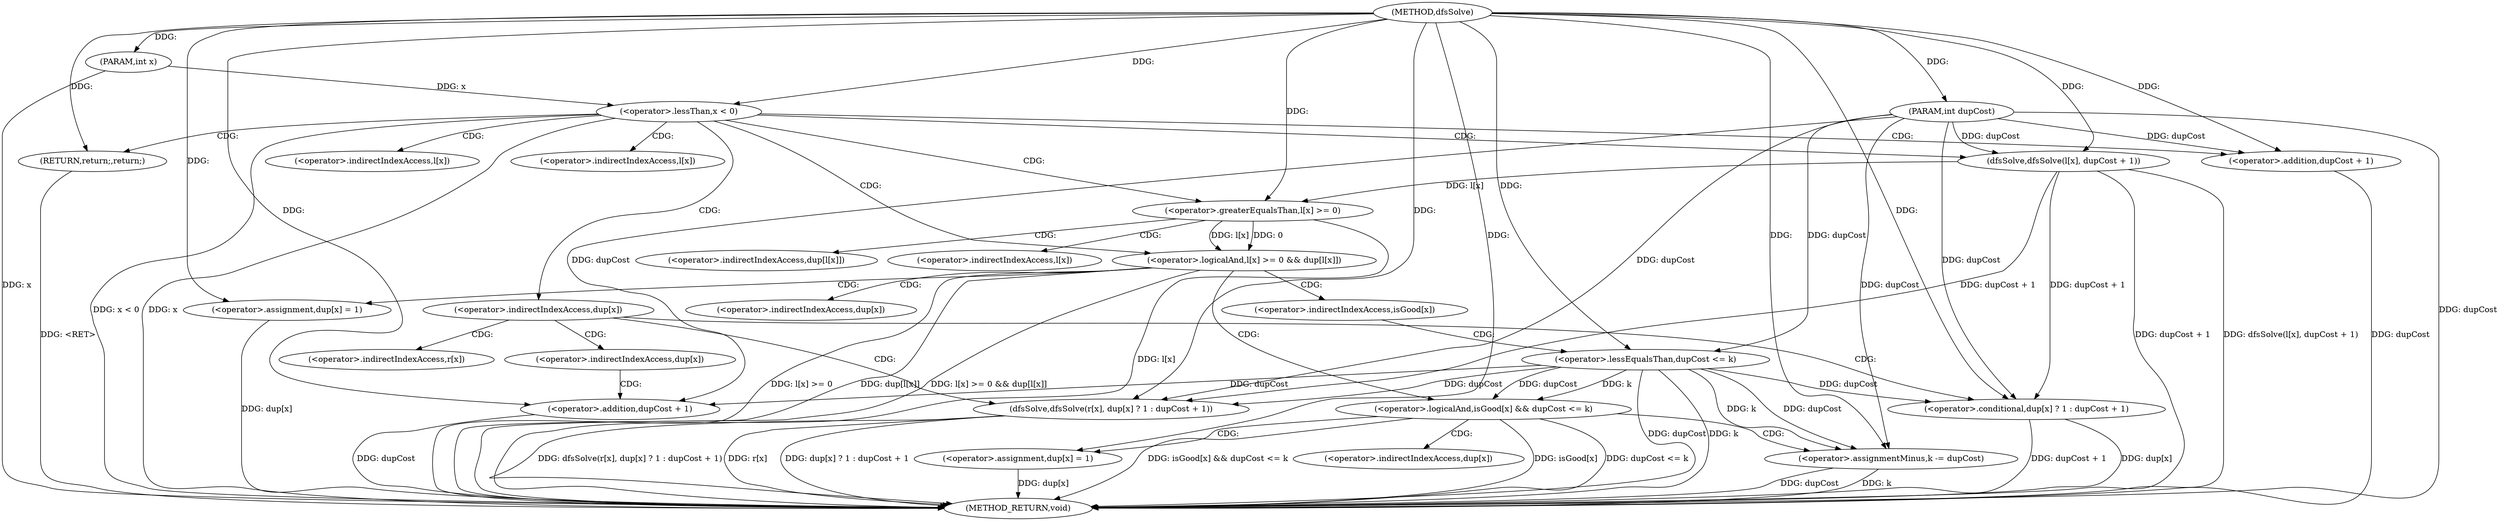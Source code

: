 digraph "dfsSolve" {  
"1000120" [label = "(METHOD,dfsSolve)" ]
"1000187" [label = "(METHOD_RETURN,void)" ]
"1000121" [label = "(PARAM,int x)" ]
"1000122" [label = "(PARAM,int dupCost)" ]
"1000129" [label = "(dfsSolve,dfsSolve(l[x], dupCost + 1))" ]
"1000125" [label = "(<operator>.lessThan,x < 0)" ]
"1000128" [label = "(RETURN,return;,return;)" ]
"1000137" [label = "(<operator>.logicalAnd,l[x] >= 0 && dup[l[x]])" ]
"1000148" [label = "(<operator>.assignment,dup[x] = 1)" ]
"1000175" [label = "(dfsSolve,dfsSolve(r[x], dup[x] ? 1 : dupCost + 1))" ]
"1000133" [label = "(<operator>.addition,dupCost + 1)" ]
"1000138" [label = "(<operator>.greaterEqualsThan,l[x] >= 0)" ]
"1000155" [label = "(<operator>.logicalAnd,isGood[x] && dupCost <= k)" ]
"1000179" [label = "(<operator>.conditional,dup[x] ? 1 : dupCost + 1)" ]
"1000163" [label = "(<operator>.assignmentMinus,k -= dupCost)" ]
"1000166" [label = "(<operator>.assignment,dup[x] = 1)" ]
"1000184" [label = "(<operator>.addition,dupCost + 1)" ]
"1000159" [label = "(<operator>.lessEqualsThan,dupCost <= k)" ]
"1000130" [label = "(<operator>.indirectIndexAccess,l[x])" ]
"1000172" [label = "(<operator>.indirectIndexAccess,dup[x])" ]
"1000143" [label = "(<operator>.indirectIndexAccess,dup[l[x]])" ]
"1000149" [label = "(<operator>.indirectIndexAccess,dup[x])" ]
"1000176" [label = "(<operator>.indirectIndexAccess,r[x])" ]
"1000139" [label = "(<operator>.indirectIndexAccess,l[x])" ]
"1000145" [label = "(<operator>.indirectIndexAccess,l[x])" ]
"1000180" [label = "(<operator>.indirectIndexAccess,dup[x])" ]
"1000156" [label = "(<operator>.indirectIndexAccess,isGood[x])" ]
"1000167" [label = "(<operator>.indirectIndexAccess,dup[x])" ]
  "1000121" -> "1000187"  [ label = "DDG: x"] 
  "1000122" -> "1000187"  [ label = "DDG: dupCost"] 
  "1000125" -> "1000187"  [ label = "DDG: x"] 
  "1000125" -> "1000187"  [ label = "DDG: x < 0"] 
  "1000133" -> "1000187"  [ label = "DDG: dupCost"] 
  "1000129" -> "1000187"  [ label = "DDG: dupCost + 1"] 
  "1000129" -> "1000187"  [ label = "DDG: dfsSolve(l[x], dupCost + 1)"] 
  "1000138" -> "1000187"  [ label = "DDG: l[x]"] 
  "1000137" -> "1000187"  [ label = "DDG: l[x] >= 0"] 
  "1000137" -> "1000187"  [ label = "DDG: dup[l[x]]"] 
  "1000137" -> "1000187"  [ label = "DDG: l[x] >= 0 && dup[l[x]]"] 
  "1000155" -> "1000187"  [ label = "DDG: isGood[x]"] 
  "1000159" -> "1000187"  [ label = "DDG: dupCost"] 
  "1000159" -> "1000187"  [ label = "DDG: k"] 
  "1000155" -> "1000187"  [ label = "DDG: dupCost <= k"] 
  "1000155" -> "1000187"  [ label = "DDG: isGood[x] && dupCost <= k"] 
  "1000163" -> "1000187"  [ label = "DDG: k"] 
  "1000163" -> "1000187"  [ label = "DDG: dupCost"] 
  "1000166" -> "1000187"  [ label = "DDG: dup[x]"] 
  "1000148" -> "1000187"  [ label = "DDG: dup[x]"] 
  "1000175" -> "1000187"  [ label = "DDG: r[x]"] 
  "1000179" -> "1000187"  [ label = "DDG: dup[x]"] 
  "1000184" -> "1000187"  [ label = "DDG: dupCost"] 
  "1000179" -> "1000187"  [ label = "DDG: dupCost + 1"] 
  "1000175" -> "1000187"  [ label = "DDG: dup[x] ? 1 : dupCost + 1"] 
  "1000175" -> "1000187"  [ label = "DDG: dfsSolve(r[x], dup[x] ? 1 : dupCost + 1)"] 
  "1000128" -> "1000187"  [ label = "DDG: <RET>"] 
  "1000120" -> "1000121"  [ label = "DDG: "] 
  "1000120" -> "1000122"  [ label = "DDG: "] 
  "1000120" -> "1000128"  [ label = "DDG: "] 
  "1000120" -> "1000129"  [ label = "DDG: "] 
  "1000122" -> "1000129"  [ label = "DDG: dupCost"] 
  "1000120" -> "1000148"  [ label = "DDG: "] 
  "1000121" -> "1000125"  [ label = "DDG: x"] 
  "1000120" -> "1000125"  [ label = "DDG: "] 
  "1000122" -> "1000133"  [ label = "DDG: dupCost"] 
  "1000120" -> "1000133"  [ label = "DDG: "] 
  "1000138" -> "1000137"  [ label = "DDG: 0"] 
  "1000138" -> "1000137"  [ label = "DDG: l[x]"] 
  "1000120" -> "1000175"  [ label = "DDG: "] 
  "1000129" -> "1000175"  [ label = "DDG: dupCost + 1"] 
  "1000159" -> "1000175"  [ label = "DDG: dupCost"] 
  "1000122" -> "1000175"  [ label = "DDG: dupCost"] 
  "1000129" -> "1000138"  [ label = "DDG: l[x]"] 
  "1000120" -> "1000138"  [ label = "DDG: "] 
  "1000120" -> "1000179"  [ label = "DDG: "] 
  "1000129" -> "1000179"  [ label = "DDG: dupCost + 1"] 
  "1000159" -> "1000179"  [ label = "DDG: dupCost"] 
  "1000122" -> "1000179"  [ label = "DDG: dupCost"] 
  "1000159" -> "1000155"  [ label = "DDG: k"] 
  "1000159" -> "1000155"  [ label = "DDG: dupCost"] 
  "1000159" -> "1000163"  [ label = "DDG: dupCost"] 
  "1000122" -> "1000163"  [ label = "DDG: dupCost"] 
  "1000120" -> "1000163"  [ label = "DDG: "] 
  "1000120" -> "1000166"  [ label = "DDG: "] 
  "1000159" -> "1000184"  [ label = "DDG: dupCost"] 
  "1000122" -> "1000184"  [ label = "DDG: dupCost"] 
  "1000120" -> "1000184"  [ label = "DDG: "] 
  "1000122" -> "1000159"  [ label = "DDG: dupCost"] 
  "1000120" -> "1000159"  [ label = "DDG: "] 
  "1000159" -> "1000163"  [ label = "DDG: k"] 
  "1000125" -> "1000128"  [ label = "CDG: "] 
  "1000125" -> "1000139"  [ label = "CDG: "] 
  "1000125" -> "1000133"  [ label = "CDG: "] 
  "1000125" -> "1000172"  [ label = "CDG: "] 
  "1000125" -> "1000137"  [ label = "CDG: "] 
  "1000125" -> "1000129"  [ label = "CDG: "] 
  "1000125" -> "1000130"  [ label = "CDG: "] 
  "1000125" -> "1000138"  [ label = "CDG: "] 
  "1000137" -> "1000156"  [ label = "CDG: "] 
  "1000137" -> "1000148"  [ label = "CDG: "] 
  "1000137" -> "1000149"  [ label = "CDG: "] 
  "1000137" -> "1000155"  [ label = "CDG: "] 
  "1000172" -> "1000180"  [ label = "CDG: "] 
  "1000172" -> "1000175"  [ label = "CDG: "] 
  "1000172" -> "1000179"  [ label = "CDG: "] 
  "1000172" -> "1000176"  [ label = "CDG: "] 
  "1000138" -> "1000143"  [ label = "CDG: "] 
  "1000138" -> "1000145"  [ label = "CDG: "] 
  "1000155" -> "1000166"  [ label = "CDG: "] 
  "1000155" -> "1000163"  [ label = "CDG: "] 
  "1000155" -> "1000167"  [ label = "CDG: "] 
  "1000180" -> "1000184"  [ label = "CDG: "] 
  "1000156" -> "1000159"  [ label = "CDG: "] 
}
